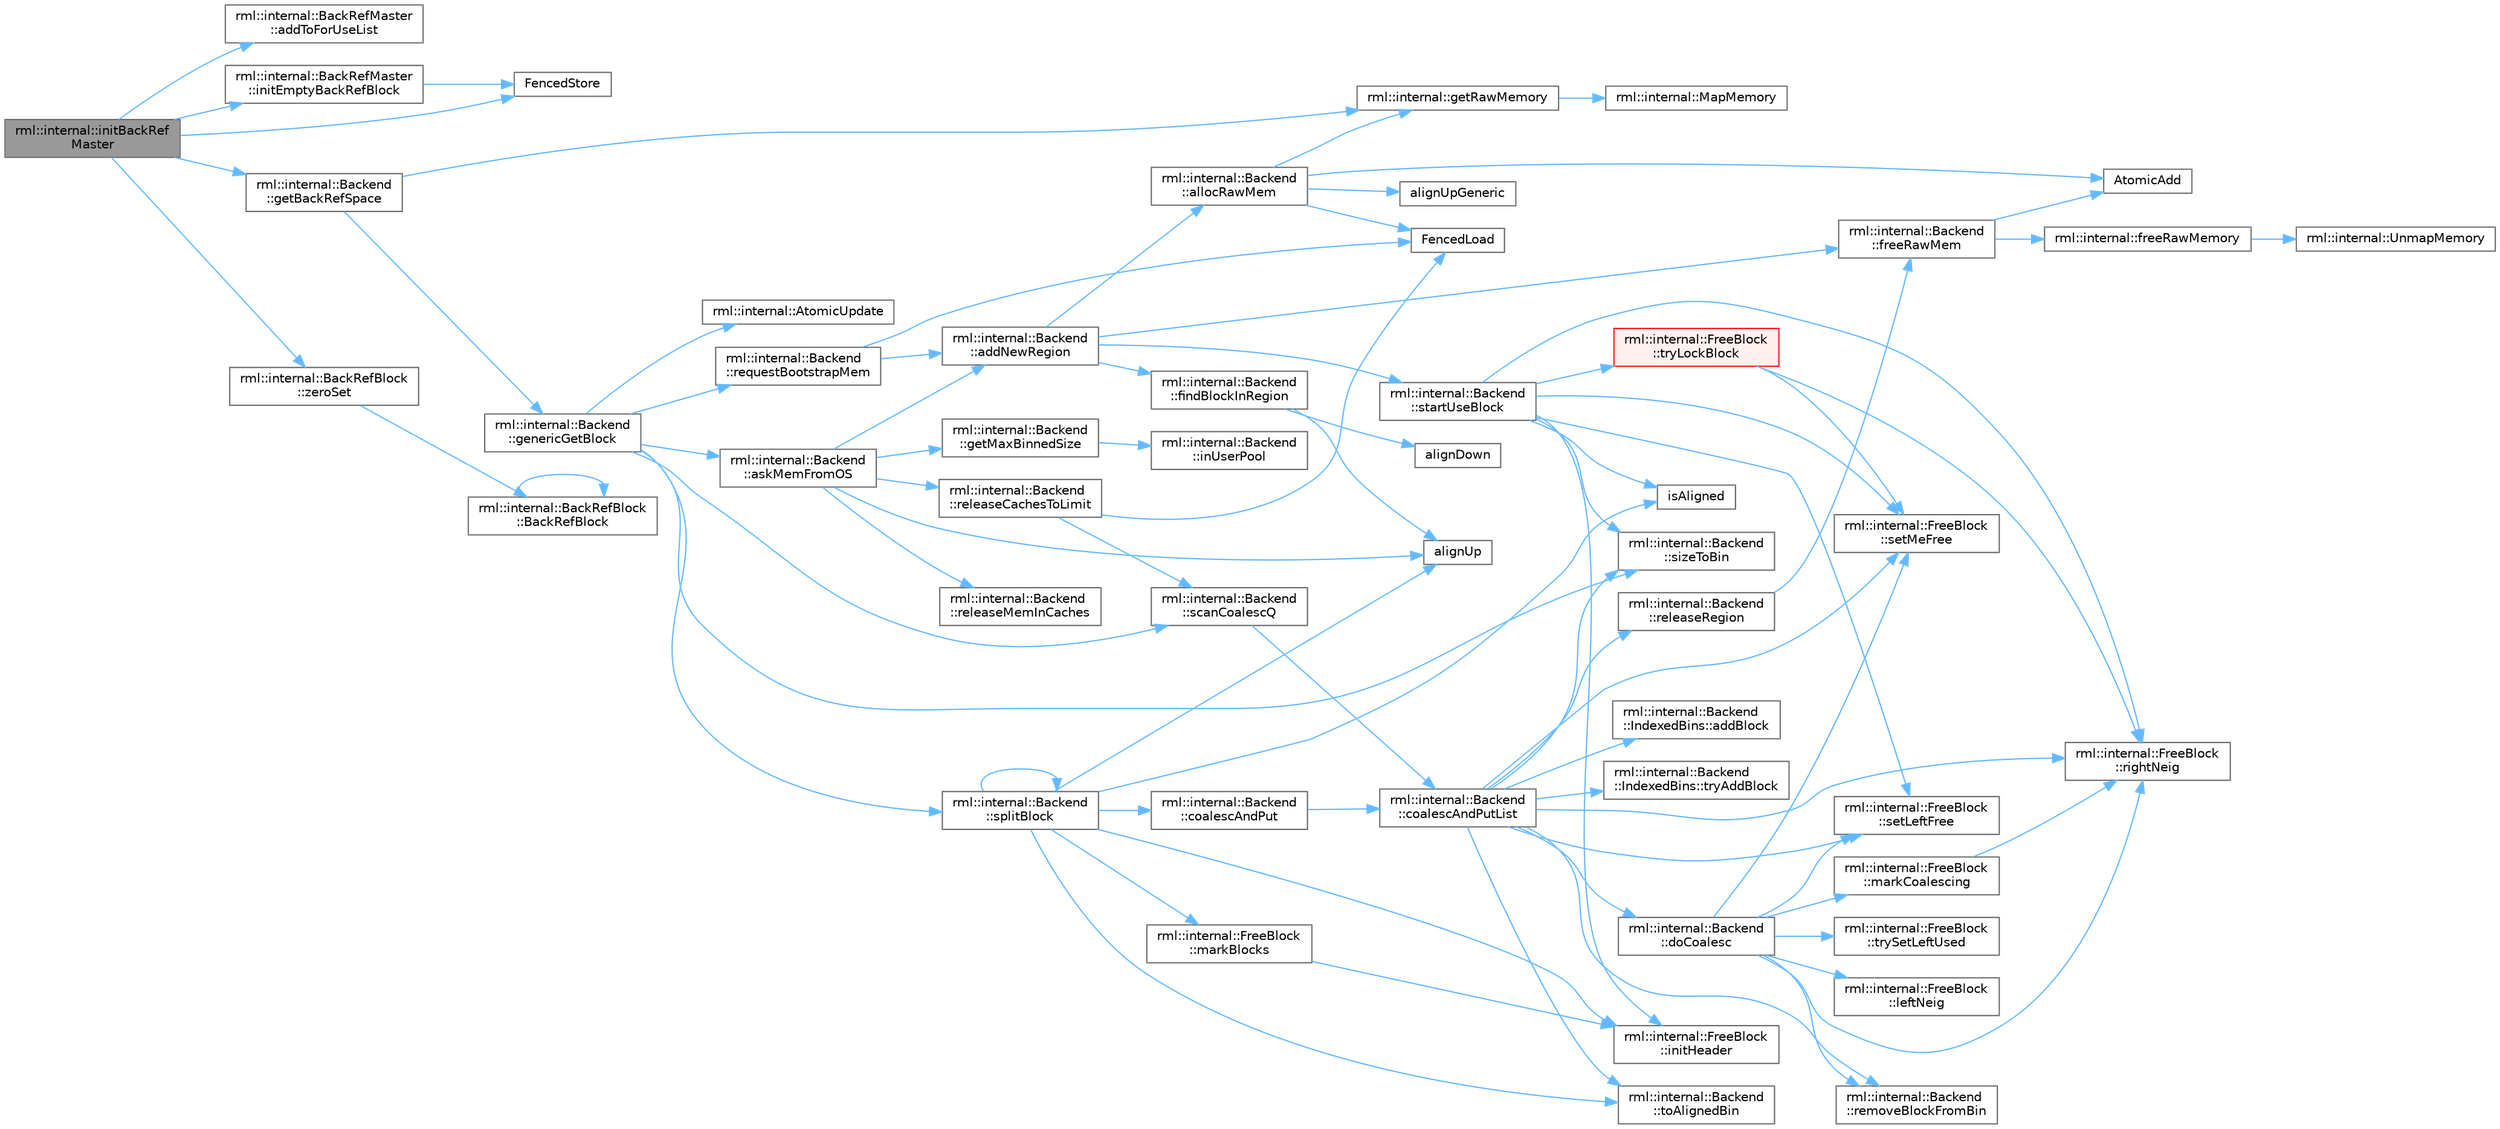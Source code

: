 digraph "rml::internal::initBackRefMaster"
{
 // LATEX_PDF_SIZE
  bgcolor="transparent";
  edge [fontname=Helvetica,fontsize=10,labelfontname=Helvetica,labelfontsize=10];
  node [fontname=Helvetica,fontsize=10,shape=box,height=0.2,width=0.4];
  rankdir="LR";
  Node1 [id="Node000001",label="rml::internal::initBackRef\lMaster",height=0.2,width=0.4,color="gray40", fillcolor="grey60", style="filled", fontcolor="black",tooltip=" "];
  Node1 -> Node2 [id="edge79_Node000001_Node000002",color="steelblue1",style="solid",tooltip=" "];
  Node2 [id="Node000002",label="rml::internal::BackRefMaster\l::addToForUseList",height=0.2,width=0.4,color="grey40", fillcolor="white", style="filled",URL="$structrml_1_1internal_1_1_back_ref_master.html#a37ff8568740208b7e96498e34b02cfb0",tooltip=" "];
  Node1 -> Node3 [id="edge80_Node000001_Node000003",color="steelblue1",style="solid",tooltip=" "];
  Node3 [id="Node000003",label="FencedStore",height=0.2,width=0.4,color="grey40", fillcolor="white", style="filled",URL="$_synchronize_8h.html#a19886ee3899c0a2435ea9840116ea325",tooltip=" "];
  Node1 -> Node4 [id="edge81_Node000001_Node000004",color="steelblue1",style="solid",tooltip=" "];
  Node4 [id="Node000004",label="rml::internal::Backend\l::getBackRefSpace",height=0.2,width=0.4,color="grey40", fillcolor="white", style="filled",URL="$classrml_1_1internal_1_1_backend.html#af43a5f0fc5038a3e60d58602b696af87",tooltip=" "];
  Node4 -> Node5 [id="edge82_Node000004_Node000005",color="steelblue1",style="solid",tooltip=" "];
  Node5 [id="Node000005",label="rml::internal::Backend\l::genericGetBlock",height=0.2,width=0.4,color="grey40", fillcolor="white", style="filled",URL="$classrml_1_1internal_1_1_backend.html#a17c603dbded6b99ac85e338515ae0d40",tooltip=" "];
  Node5 -> Node6 [id="edge83_Node000005_Node000006",color="steelblue1",style="solid",tooltip=" "];
  Node6 [id="Node000006",label="rml::internal::Backend\l::askMemFromOS",height=0.2,width=0.4,color="grey40", fillcolor="white", style="filled",URL="$classrml_1_1internal_1_1_backend.html#a4c781fee21ce3ac75da9945ecb711df0",tooltip=" "];
  Node6 -> Node7 [id="edge84_Node000006_Node000007",color="steelblue1",style="solid",tooltip=" "];
  Node7 [id="Node000007",label="rml::internal::Backend\l::addNewRegion",height=0.2,width=0.4,color="grey40", fillcolor="white", style="filled",URL="$classrml_1_1internal_1_1_backend.html#a1ce796da1be182b3d41e823abcb3dc75",tooltip=" "];
  Node7 -> Node8 [id="edge85_Node000007_Node000008",color="steelblue1",style="solid",tooltip=" "];
  Node8 [id="Node000008",label="rml::internal::Backend\l::allocRawMem",height=0.2,width=0.4,color="grey40", fillcolor="white", style="filled",URL="$classrml_1_1internal_1_1_backend.html#ad064094fd6e2918eb5593a4b64ceba35",tooltip=" "];
  Node8 -> Node9 [id="edge86_Node000008_Node000009",color="steelblue1",style="solid",tooltip=" "];
  Node9 [id="Node000009",label="alignUpGeneric",height=0.2,width=0.4,color="grey40", fillcolor="white", style="filled",URL="$shared__utils_8h.html#a4bdb40129ff39a9afc33fbe26578426a",tooltip=" "];
  Node8 -> Node10 [id="edge87_Node000008_Node000010",color="steelblue1",style="solid",tooltip=" "];
  Node10 [id="Node000010",label="AtomicAdd",height=0.2,width=0.4,color="grey40", fillcolor="white", style="filled",URL="$_synchronize_8h.html#ae9382ede99cb71105906a4be5337e684",tooltip=" "];
  Node8 -> Node11 [id="edge88_Node000008_Node000011",color="steelblue1",style="solid",tooltip=" "];
  Node11 [id="Node000011",label="FencedLoad",height=0.2,width=0.4,color="grey40", fillcolor="white", style="filled",URL="$_synchronize_8h.html#a0792980ea26344eaf2fc0a4112b5d848",tooltip=" "];
  Node8 -> Node12 [id="edge89_Node000008_Node000012",color="steelblue1",style="solid",tooltip=" "];
  Node12 [id="Node000012",label="rml::internal::getRawMemory",height=0.2,width=0.4,color="grey40", fillcolor="white", style="filled",URL="$namespacerml_1_1internal.html#a20a102758b34fcecb92ab9a8a5b94bab",tooltip=" "];
  Node12 -> Node13 [id="edge90_Node000012_Node000013",color="steelblue1",style="solid",tooltip=" "];
  Node13 [id="Node000013",label="rml::internal::MapMemory",height=0.2,width=0.4,color="grey40", fillcolor="white", style="filled",URL="$namespacerml_1_1internal.html#a038c931fc1c5f3cca603db0605955f79",tooltip=" "];
  Node7 -> Node14 [id="edge91_Node000007_Node000014",color="steelblue1",style="solid",tooltip=" "];
  Node14 [id="Node000014",label="rml::internal::Backend\l::findBlockInRegion",height=0.2,width=0.4,color="grey40", fillcolor="white", style="filled",URL="$classrml_1_1internal_1_1_backend.html#a1e73aa6cfd79f88ec08170e253dbfbf9",tooltip=" "];
  Node14 -> Node15 [id="edge92_Node000014_Node000015",color="steelblue1",style="solid",tooltip=" "];
  Node15 [id="Node000015",label="alignDown",height=0.2,width=0.4,color="grey40", fillcolor="white", style="filled",URL="$shared__utils_8h.html#ab3918cd2395835f90b78b96d4e1e2390",tooltip=" "];
  Node14 -> Node16 [id="edge93_Node000014_Node000016",color="steelblue1",style="solid",tooltip=" "];
  Node16 [id="Node000016",label="alignUp",height=0.2,width=0.4,color="grey40", fillcolor="white", style="filled",URL="$shared__utils_8h.html#abf7a0e928f58ffeeefa291f674c30d69",tooltip=" "];
  Node7 -> Node17 [id="edge94_Node000007_Node000017",color="steelblue1",style="solid",tooltip=" "];
  Node17 [id="Node000017",label="rml::internal::Backend\l::freeRawMem",height=0.2,width=0.4,color="grey40", fillcolor="white", style="filled",URL="$classrml_1_1internal_1_1_backend.html#a7789b9e7e8feeb284af94e32f0fbd969",tooltip=" "];
  Node17 -> Node10 [id="edge95_Node000017_Node000010",color="steelblue1",style="solid",tooltip=" "];
  Node17 -> Node18 [id="edge96_Node000017_Node000018",color="steelblue1",style="solid",tooltip=" "];
  Node18 [id="Node000018",label="rml::internal::freeRawMemory",height=0.2,width=0.4,color="grey40", fillcolor="white", style="filled",URL="$namespacerml_1_1internal.html#a2ea1623a7b12844a70215bf8ae6544df",tooltip=" "];
  Node18 -> Node19 [id="edge97_Node000018_Node000019",color="steelblue1",style="solid",tooltip=" "];
  Node19 [id="Node000019",label="rml::internal::UnmapMemory",height=0.2,width=0.4,color="grey40", fillcolor="white", style="filled",URL="$namespacerml_1_1internal.html#a0d0de9a8386655564c0ccabe210fef00",tooltip=" "];
  Node7 -> Node20 [id="edge98_Node000007_Node000020",color="steelblue1",style="solid",tooltip=" "];
  Node20 [id="Node000020",label="rml::internal::Backend\l::startUseBlock",height=0.2,width=0.4,color="grey40", fillcolor="white", style="filled",URL="$classrml_1_1internal_1_1_backend.html#aa94dd2bec0167dbe34899fe4f6b26f1b",tooltip=" "];
  Node20 -> Node21 [id="edge99_Node000020_Node000021",color="steelblue1",style="solid",tooltip=" "];
  Node21 [id="Node000021",label="rml::internal::FreeBlock\l::initHeader",height=0.2,width=0.4,color="grey40", fillcolor="white", style="filled",URL="$classrml_1_1internal_1_1_free_block.html#a777d30e3372942de87930981c943576f",tooltip=" "];
  Node20 -> Node22 [id="edge100_Node000020_Node000022",color="steelblue1",style="solid",tooltip=" "];
  Node22 [id="Node000022",label="isAligned",height=0.2,width=0.4,color="grey40", fillcolor="white", style="filled",URL="$_customize_8h.html#a717f2c2c0501922cd654a5ebf49b287e",tooltip=" "];
  Node20 -> Node23 [id="edge101_Node000020_Node000023",color="steelblue1",style="solid",tooltip=" "];
  Node23 [id="Node000023",label="rml::internal::FreeBlock\l::rightNeig",height=0.2,width=0.4,color="grey40", fillcolor="white", style="filled",URL="$classrml_1_1internal_1_1_free_block.html#aac4719caa91288e649a063c1e63943ea",tooltip=" "];
  Node20 -> Node24 [id="edge102_Node000020_Node000024",color="steelblue1",style="solid",tooltip=" "];
  Node24 [id="Node000024",label="rml::internal::FreeBlock\l::setLeftFree",height=0.2,width=0.4,color="grey40", fillcolor="white", style="filled",URL="$classrml_1_1internal_1_1_free_block.html#aec3adaa09c9a1ac4ee63ec09f919d0ce",tooltip=" "];
  Node20 -> Node25 [id="edge103_Node000020_Node000025",color="steelblue1",style="solid",tooltip=" "];
  Node25 [id="Node000025",label="rml::internal::FreeBlock\l::setMeFree",height=0.2,width=0.4,color="grey40", fillcolor="white", style="filled",URL="$classrml_1_1internal_1_1_free_block.html#a288e6db81f9d5882ddc9cec10aa38db2",tooltip=" "];
  Node20 -> Node26 [id="edge104_Node000020_Node000026",color="steelblue1",style="solid",tooltip=" "];
  Node26 [id="Node000026",label="rml::internal::Backend\l::sizeToBin",height=0.2,width=0.4,color="grey40", fillcolor="white", style="filled",URL="$classrml_1_1internal_1_1_backend.html#a88ffac989c26a384799d3e6fedffa17b",tooltip=" "];
  Node20 -> Node27 [id="edge105_Node000020_Node000027",color="steelblue1",style="solid",tooltip=" "];
  Node27 [id="Node000027",label="rml::internal::FreeBlock\l::tryLockBlock",height=0.2,width=0.4,color="red", fillcolor="#FFF0F0", style="filled",URL="$classrml_1_1internal_1_1_free_block.html#a8ca50d0f759fba59416e6932741b8670",tooltip=" "];
  Node27 -> Node23 [id="edge106_Node000027_Node000023",color="steelblue1",style="solid",tooltip=" "];
  Node27 -> Node25 [id="edge107_Node000027_Node000025",color="steelblue1",style="solid",tooltip=" "];
  Node6 -> Node16 [id="edge108_Node000006_Node000016",color="steelblue1",style="solid",tooltip=" "];
  Node6 -> Node29 [id="edge109_Node000006_Node000029",color="steelblue1",style="solid",tooltip=" "];
  Node29 [id="Node000029",label="rml::internal::Backend\l::getMaxBinnedSize",height=0.2,width=0.4,color="grey40", fillcolor="white", style="filled",URL="$classrml_1_1internal_1_1_backend.html#af7f29ce80d57a9417ba3abaa156a5959",tooltip=" "];
  Node29 -> Node30 [id="edge110_Node000029_Node000030",color="steelblue1",style="solid",tooltip=" "];
  Node30 [id="Node000030",label="rml::internal::Backend\l::inUserPool",height=0.2,width=0.4,color="grey40", fillcolor="white", style="filled",URL="$classrml_1_1internal_1_1_backend.html#a0d970b8baf9c882ee49d4467b88fcd3b",tooltip=" "];
  Node6 -> Node31 [id="edge111_Node000006_Node000031",color="steelblue1",style="solid",tooltip=" "];
  Node31 [id="Node000031",label="rml::internal::Backend\l::releaseCachesToLimit",height=0.2,width=0.4,color="grey40", fillcolor="white", style="filled",URL="$classrml_1_1internal_1_1_backend.html#aae091f8b82917d89257a77c7366e3621",tooltip=" "];
  Node31 -> Node11 [id="edge112_Node000031_Node000011",color="steelblue1",style="solid",tooltip=" "];
  Node31 -> Node32 [id="edge113_Node000031_Node000032",color="steelblue1",style="solid",tooltip=" "];
  Node32 [id="Node000032",label="rml::internal::Backend\l::scanCoalescQ",height=0.2,width=0.4,color="grey40", fillcolor="white", style="filled",URL="$classrml_1_1internal_1_1_backend.html#ade18da717ae37ea63f0a8cabc3a29536",tooltip=" "];
  Node32 -> Node33 [id="edge114_Node000032_Node000033",color="steelblue1",style="solid",tooltip=" "];
  Node33 [id="Node000033",label="rml::internal::Backend\l::coalescAndPutList",height=0.2,width=0.4,color="grey40", fillcolor="white", style="filled",URL="$classrml_1_1internal_1_1_backend.html#ab7187ff304d09cf6f069821b4ab8e2fb",tooltip=" "];
  Node33 -> Node34 [id="edge115_Node000033_Node000034",color="steelblue1",style="solid",tooltip=" "];
  Node34 [id="Node000034",label="rml::internal::Backend\l::IndexedBins::addBlock",height=0.2,width=0.4,color="grey40", fillcolor="white", style="filled",URL="$classrml_1_1internal_1_1_backend_1_1_indexed_bins.html#acb8b3b2c17574e6a77c9135c6f3e027d",tooltip=" "];
  Node33 -> Node35 [id="edge116_Node000033_Node000035",color="steelblue1",style="solid",tooltip=" "];
  Node35 [id="Node000035",label="rml::internal::Backend\l::doCoalesc",height=0.2,width=0.4,color="grey40", fillcolor="white", style="filled",URL="$classrml_1_1internal_1_1_backend.html#a7632dfe63a52e77e13875b7e44d4ab76",tooltip=" "];
  Node35 -> Node36 [id="edge117_Node000035_Node000036",color="steelblue1",style="solid",tooltip=" "];
  Node36 [id="Node000036",label="rml::internal::FreeBlock\l::leftNeig",height=0.2,width=0.4,color="grey40", fillcolor="white", style="filled",URL="$classrml_1_1internal_1_1_free_block.html#a9075db651a017ef5897fa40a019bda59",tooltip=" "];
  Node35 -> Node37 [id="edge118_Node000035_Node000037",color="steelblue1",style="solid",tooltip=" "];
  Node37 [id="Node000037",label="rml::internal::FreeBlock\l::markCoalescing",height=0.2,width=0.4,color="grey40", fillcolor="white", style="filled",URL="$classrml_1_1internal_1_1_free_block.html#a3ce0e6bfe3611b907f50f4a37b6baa39",tooltip=" "];
  Node37 -> Node23 [id="edge119_Node000037_Node000023",color="steelblue1",style="solid",tooltip=" "];
  Node35 -> Node38 [id="edge120_Node000035_Node000038",color="steelblue1",style="solid",tooltip=" "];
  Node38 [id="Node000038",label="rml::internal::Backend\l::removeBlockFromBin",height=0.2,width=0.4,color="grey40", fillcolor="white", style="filled",URL="$classrml_1_1internal_1_1_backend.html#a9e707331f648a72caf2822fa488b6273",tooltip=" "];
  Node35 -> Node23 [id="edge121_Node000035_Node000023",color="steelblue1",style="solid",tooltip=" "];
  Node35 -> Node24 [id="edge122_Node000035_Node000024",color="steelblue1",style="solid",tooltip=" "];
  Node35 -> Node25 [id="edge123_Node000035_Node000025",color="steelblue1",style="solid",tooltip=" "];
  Node35 -> Node39 [id="edge124_Node000035_Node000039",color="steelblue1",style="solid",tooltip=" "];
  Node39 [id="Node000039",label="rml::internal::FreeBlock\l::trySetLeftUsed",height=0.2,width=0.4,color="grey40", fillcolor="white", style="filled",URL="$classrml_1_1internal_1_1_free_block.html#a130e1d04a373da8fc346399589225bb7",tooltip=" "];
  Node33 -> Node40 [id="edge125_Node000033_Node000040",color="steelblue1",style="solid",tooltip=" "];
  Node40 [id="Node000040",label="rml::internal::Backend\l::releaseRegion",height=0.2,width=0.4,color="grey40", fillcolor="white", style="filled",URL="$classrml_1_1internal_1_1_backend.html#abc1e069ce438bb93d53e6a9333253d47",tooltip=" "];
  Node40 -> Node17 [id="edge126_Node000040_Node000017",color="steelblue1",style="solid",tooltip=" "];
  Node33 -> Node38 [id="edge127_Node000033_Node000038",color="steelblue1",style="solid",tooltip=" "];
  Node33 -> Node23 [id="edge128_Node000033_Node000023",color="steelblue1",style="solid",tooltip=" "];
  Node33 -> Node24 [id="edge129_Node000033_Node000024",color="steelblue1",style="solid",tooltip=" "];
  Node33 -> Node25 [id="edge130_Node000033_Node000025",color="steelblue1",style="solid",tooltip=" "];
  Node33 -> Node26 [id="edge131_Node000033_Node000026",color="steelblue1",style="solid",tooltip=" "];
  Node33 -> Node41 [id="edge132_Node000033_Node000041",color="steelblue1",style="solid",tooltip=" "];
  Node41 [id="Node000041",label="rml::internal::Backend\l::toAlignedBin",height=0.2,width=0.4,color="grey40", fillcolor="white", style="filled",URL="$classrml_1_1internal_1_1_backend.html#a361793e5067f0627700c3d6e10f230bd",tooltip=" "];
  Node33 -> Node42 [id="edge133_Node000033_Node000042",color="steelblue1",style="solid",tooltip=" "];
  Node42 [id="Node000042",label="rml::internal::Backend\l::IndexedBins::tryAddBlock",height=0.2,width=0.4,color="grey40", fillcolor="white", style="filled",URL="$classrml_1_1internal_1_1_backend_1_1_indexed_bins.html#a462c443a37dea32f4c5cfdec77067233",tooltip=" "];
  Node6 -> Node43 [id="edge134_Node000006_Node000043",color="steelblue1",style="solid",tooltip=" "];
  Node43 [id="Node000043",label="rml::internal::Backend\l::releaseMemInCaches",height=0.2,width=0.4,color="grey40", fillcolor="white", style="filled",URL="$classrml_1_1internal_1_1_backend.html#a9408e9ba0543412f2fac3089b0c9e46e",tooltip=" "];
  Node5 -> Node44 [id="edge135_Node000005_Node000044",color="steelblue1",style="solid",tooltip=" "];
  Node44 [id="Node000044",label="rml::internal::AtomicUpdate",height=0.2,width=0.4,color="grey40", fillcolor="white", style="filled",URL="$namespacerml_1_1internal.html#af7c2ebdeed6d0ee45dd9474b25fe5ff1",tooltip=" "];
  Node5 -> Node45 [id="edge136_Node000005_Node000045",color="steelblue1",style="solid",tooltip=" "];
  Node45 [id="Node000045",label="rml::internal::Backend\l::requestBootstrapMem",height=0.2,width=0.4,color="grey40", fillcolor="white", style="filled",URL="$classrml_1_1internal_1_1_backend.html#aff7afe8ff25d96689368544633aebd5b",tooltip=" "];
  Node45 -> Node7 [id="edge137_Node000045_Node000007",color="steelblue1",style="solid",tooltip=" "];
  Node45 -> Node11 [id="edge138_Node000045_Node000011",color="steelblue1",style="solid",tooltip=" "];
  Node5 -> Node32 [id="edge139_Node000005_Node000032",color="steelblue1",style="solid",tooltip=" "];
  Node5 -> Node26 [id="edge140_Node000005_Node000026",color="steelblue1",style="solid",tooltip=" "];
  Node5 -> Node46 [id="edge141_Node000005_Node000046",color="steelblue1",style="solid",tooltip=" "];
  Node46 [id="Node000046",label="rml::internal::Backend\l::splitBlock",height=0.2,width=0.4,color="grey40", fillcolor="white", style="filled",URL="$classrml_1_1internal_1_1_backend.html#a31193cf3a8e8c5f2f4a3004bca4cadf2",tooltip=" "];
  Node46 -> Node16 [id="edge142_Node000046_Node000016",color="steelblue1",style="solid",tooltip=" "];
  Node46 -> Node47 [id="edge143_Node000046_Node000047",color="steelblue1",style="solid",tooltip=" "];
  Node47 [id="Node000047",label="rml::internal::Backend\l::coalescAndPut",height=0.2,width=0.4,color="grey40", fillcolor="white", style="filled",URL="$classrml_1_1internal_1_1_backend.html#a73a1ed638532f524b5d79d243547dcc8",tooltip=" "];
  Node47 -> Node33 [id="edge144_Node000047_Node000033",color="steelblue1",style="solid",tooltip=" "];
  Node46 -> Node21 [id="edge145_Node000046_Node000021",color="steelblue1",style="solid",tooltip=" "];
  Node46 -> Node22 [id="edge146_Node000046_Node000022",color="steelblue1",style="solid",tooltip=" "];
  Node46 -> Node48 [id="edge147_Node000046_Node000048",color="steelblue1",style="solid",tooltip=" "];
  Node48 [id="Node000048",label="rml::internal::FreeBlock\l::markBlocks",height=0.2,width=0.4,color="grey40", fillcolor="white", style="filled",URL="$classrml_1_1internal_1_1_free_block.html#aa5bf7b2524e73ac7930fe322b4a5dc95",tooltip=" "];
  Node48 -> Node21 [id="edge148_Node000048_Node000021",color="steelblue1",style="solid",tooltip=" "];
  Node46 -> Node46 [id="edge149_Node000046_Node000046",color="steelblue1",style="solid",tooltip=" "];
  Node46 -> Node41 [id="edge150_Node000046_Node000041",color="steelblue1",style="solid",tooltip=" "];
  Node4 -> Node12 [id="edge151_Node000004_Node000012",color="steelblue1",style="solid",tooltip=" "];
  Node1 -> Node49 [id="edge152_Node000001_Node000049",color="steelblue1",style="solid",tooltip=" "];
  Node49 [id="Node000049",label="rml::internal::BackRefMaster\l::initEmptyBackRefBlock",height=0.2,width=0.4,color="grey40", fillcolor="white", style="filled",URL="$structrml_1_1internal_1_1_back_ref_master.html#a95aa7e0acc7e9849781dc1d4a73acd5c",tooltip=" "];
  Node49 -> Node3 [id="edge153_Node000049_Node000003",color="steelblue1",style="solid",tooltip=" "];
  Node1 -> Node50 [id="edge154_Node000001_Node000050",color="steelblue1",style="solid",tooltip=" "];
  Node50 [id="Node000050",label="rml::internal::BackRefBlock\l::zeroSet",height=0.2,width=0.4,color="grey40", fillcolor="white", style="filled",URL="$structrml_1_1internal_1_1_back_ref_block.html#a5ead9463c799a7dd21ce45a45df08972",tooltip=" "];
  Node50 -> Node51 [id="edge155_Node000050_Node000051",color="steelblue1",style="solid",tooltip=" "];
  Node51 [id="Node000051",label="rml::internal::BackRefBlock\l::BackRefBlock",height=0.2,width=0.4,color="grey40", fillcolor="white", style="filled",URL="$structrml_1_1internal_1_1_back_ref_block.html#a91f7edc927ea22aa8f687535fc5719ab",tooltip=" "];
  Node51 -> Node51 [id="edge156_Node000051_Node000051",color="steelblue1",style="solid",tooltip=" "];
}

